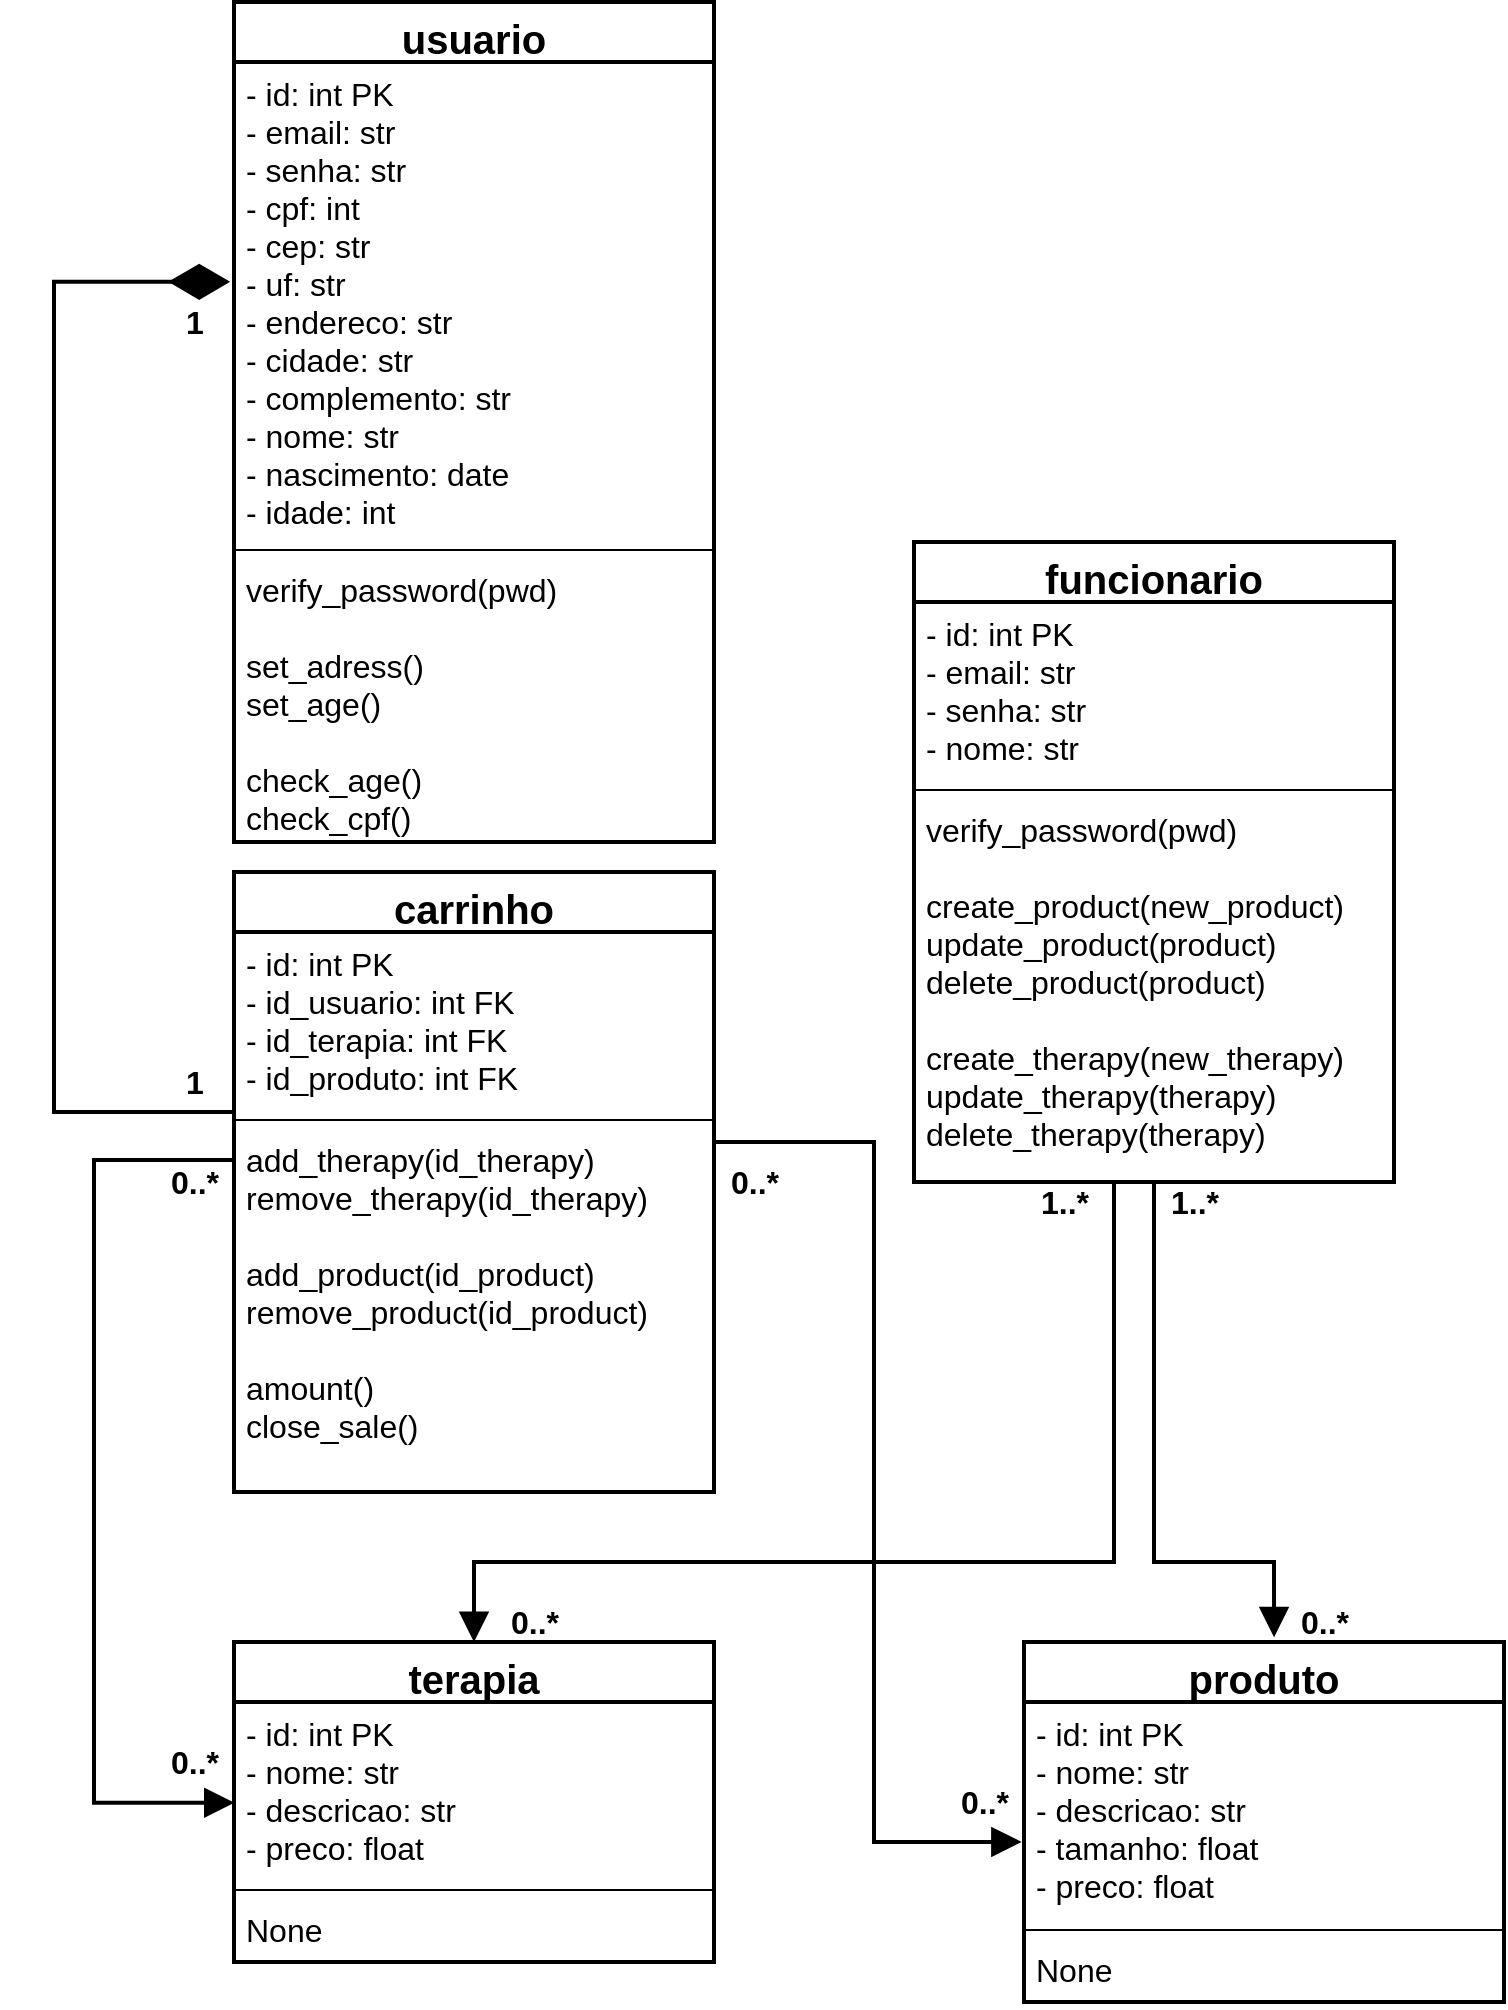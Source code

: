 <mxfile version="14.6.13" type="device" pages="3"><diagram id="fntY5NJteIdh2mDkMQc7" name="UML"><mxGraphModel dx="2712" dy="855" grid="1" gridSize="10" guides="1" tooltips="1" connect="1" arrows="1" fold="1" page="1" pageScale="1" pageWidth="850" pageHeight="1100" math="0" shadow="0"><root><mxCell id="0"/><mxCell id="1" parent="0"/><mxCell id="HS4yT8Spio_Xcdn0OzpL-2" value="usuario" style="swimlane;fontStyle=1;align=center;verticalAlign=top;childLayout=stackLayout;horizontal=1;startSize=30;horizontalStack=0;resizeParent=1;resizeParentMax=0;resizeLast=0;collapsible=1;marginBottom=0;strokeWidth=2;fontSize=20;" parent="1" vertex="1"><mxGeometry x="70" y="20" width="240" height="420" as="geometry"/></mxCell><mxCell id="HS4yT8Spio_Xcdn0OzpL-3" value="- id: int PK&#10;- email: str&#10;- senha: str&#10;- cpf: int&#10;- cep: str&#10;- uf: str&#10;- endereco: str&#10;- cidade: str&#10;- complemento: str&#10;- nome: str&#10;- nascimento: date&#10;- idade: int" style="text;strokeColor=none;fillColor=none;align=left;verticalAlign=top;spacingLeft=4;spacingRight=4;overflow=hidden;rotatable=0;points=[[0,0.5],[1,0.5]];portConstraint=eastwest;fontSize=16;" parent="HS4yT8Spio_Xcdn0OzpL-2" vertex="1"><mxGeometry y="30" width="240" height="240" as="geometry"/></mxCell><mxCell id="HS4yT8Spio_Xcdn0OzpL-4" value="" style="line;strokeWidth=1;fillColor=none;align=left;verticalAlign=middle;spacingTop=-1;spacingLeft=3;spacingRight=3;rotatable=0;labelPosition=right;points=[];portConstraint=eastwest;" parent="HS4yT8Spio_Xcdn0OzpL-2" vertex="1"><mxGeometry y="270" width="240" height="8" as="geometry"/></mxCell><mxCell id="HS4yT8Spio_Xcdn0OzpL-5" value="verify_password(pwd)&#10;&#10;set_adress()&#10;set_age()&#10;&#10;check_age()&#10;check_cpf()" style="text;strokeColor=none;fillColor=none;align=left;verticalAlign=top;spacingLeft=4;spacingRight=4;overflow=hidden;rotatable=0;points=[[0,0.5],[1,0.5]];portConstraint=eastwest;fontSize=16;" parent="HS4yT8Spio_Xcdn0OzpL-2" vertex="1"><mxGeometry y="278" width="240" height="142" as="geometry"/></mxCell><mxCell id="_fVfH-ekBTrfcn4htMMa-14" style="edgeStyle=orthogonalEdgeStyle;rounded=0;orthogonalLoop=1;jettySize=auto;html=1;endArrow=block;endFill=1;endSize=10;strokeWidth=2;fontSize=16;entryX=0.521;entryY=-0.013;entryDx=0;entryDy=0;entryPerimeter=0;" parent="1" source="HS4yT8Spio_Xcdn0OzpL-6" target="HS4yT8Spio_Xcdn0OzpL-10" edge="1"><mxGeometry relative="1" as="geometry"><mxPoint x="570" y="810" as="targetPoint"/><Array as="points"><mxPoint x="530" y="800"/><mxPoint x="590" y="800"/></Array></mxGeometry></mxCell><mxCell id="_fVfH-ekBTrfcn4htMMa-17" style="edgeStyle=orthogonalEdgeStyle;rounded=0;orthogonalLoop=1;jettySize=auto;html=1;entryX=0.5;entryY=0;entryDx=0;entryDy=0;endArrow=block;endFill=1;endSize=10;strokeWidth=2;fontSize=16;" parent="1" source="HS4yT8Spio_Xcdn0OzpL-6" target="HS4yT8Spio_Xcdn0OzpL-14" edge="1"><mxGeometry relative="1" as="geometry"><Array as="points"><mxPoint x="510" y="800"/><mxPoint x="190" y="800"/></Array></mxGeometry></mxCell><mxCell id="HS4yT8Spio_Xcdn0OzpL-6" value="funcionario" style="swimlane;fontStyle=1;align=center;verticalAlign=top;childLayout=stackLayout;horizontal=1;startSize=30;horizontalStack=0;resizeParent=1;resizeParentMax=0;resizeLast=0;collapsible=1;marginBottom=0;strokeWidth=2;fontSize=20;" parent="1" vertex="1"><mxGeometry x="410" y="290" width="240" height="320" as="geometry"><mxRectangle x="410" y="290" width="140" height="30" as="alternateBounds"/></mxGeometry></mxCell><mxCell id="HS4yT8Spio_Xcdn0OzpL-7" value="- id: int PK&#10;- email: str&#10;- senha: str&#10;- nome: str" style="text;strokeColor=none;fillColor=none;align=left;verticalAlign=top;spacingLeft=4;spacingRight=4;overflow=hidden;rotatable=0;points=[[0,0.5],[1,0.5]];portConstraint=eastwest;fontSize=16;" parent="HS4yT8Spio_Xcdn0OzpL-6" vertex="1"><mxGeometry y="30" width="240" height="90" as="geometry"/></mxCell><mxCell id="HS4yT8Spio_Xcdn0OzpL-8" value="" style="line;strokeWidth=1;fillColor=none;align=left;verticalAlign=middle;spacingTop=-1;spacingLeft=3;spacingRight=3;rotatable=0;labelPosition=right;points=[];portConstraint=eastwest;" parent="HS4yT8Spio_Xcdn0OzpL-6" vertex="1"><mxGeometry y="120" width="240" height="8" as="geometry"/></mxCell><mxCell id="HS4yT8Spio_Xcdn0OzpL-9" value="verify_password(pwd)&#10;&#10;create_product(new_product)&#10;update_product(product)&#10;delete_product(product)&#10;&#10;create_therapy(new_therapy)&#10;update_therapy(therapy)&#10;delete_therapy(therapy)&#10;&#10;" style="text;strokeColor=none;fillColor=none;align=left;verticalAlign=top;spacingLeft=4;spacingRight=4;overflow=hidden;rotatable=0;points=[[0,0.5],[1,0.5]];portConstraint=eastwest;fontSize=16;" parent="HS4yT8Spio_Xcdn0OzpL-6" vertex="1"><mxGeometry y="128" width="240" height="192" as="geometry"/></mxCell><mxCell id="HS4yT8Spio_Xcdn0OzpL-10" value="produto" style="swimlane;fontStyle=1;align=center;verticalAlign=top;childLayout=stackLayout;horizontal=1;startSize=30;horizontalStack=0;resizeParent=1;resizeParentMax=0;resizeLast=0;collapsible=1;marginBottom=0;strokeWidth=2;fontSize=20;" parent="1" vertex="1"><mxGeometry x="465" y="840" width="240" height="180" as="geometry"/></mxCell><mxCell id="HS4yT8Spio_Xcdn0OzpL-11" value="- id: int PK&#10;- nome: str&#10;- descricao: str&#10;- tamanho: float&#10;- preco: float" style="text;strokeColor=none;fillColor=none;align=left;verticalAlign=top;spacingLeft=4;spacingRight=4;overflow=hidden;rotatable=0;points=[[0,0.5],[1,0.5]];portConstraint=eastwest;fontSize=16;" parent="HS4yT8Spio_Xcdn0OzpL-10" vertex="1"><mxGeometry y="30" width="240" height="110" as="geometry"/></mxCell><mxCell id="HS4yT8Spio_Xcdn0OzpL-12" value="" style="line;strokeWidth=1;fillColor=none;align=left;verticalAlign=middle;spacingTop=-1;spacingLeft=3;spacingRight=3;rotatable=0;labelPosition=right;points=[];portConstraint=eastwest;" parent="HS4yT8Spio_Xcdn0OzpL-10" vertex="1"><mxGeometry y="140" width="240" height="8" as="geometry"/></mxCell><mxCell id="HS4yT8Spio_Xcdn0OzpL-13" value="None" style="text;strokeColor=none;fillColor=none;align=left;verticalAlign=top;spacingLeft=4;spacingRight=4;overflow=hidden;rotatable=0;points=[[0,0.5],[1,0.5]];portConstraint=eastwest;fontSize=16;" parent="HS4yT8Spio_Xcdn0OzpL-10" vertex="1"><mxGeometry y="148" width="240" height="32" as="geometry"/></mxCell><mxCell id="HS4yT8Spio_Xcdn0OzpL-14" value="terapia" style="swimlane;fontStyle=1;align=center;verticalAlign=top;childLayout=stackLayout;horizontal=1;startSize=30;horizontalStack=0;resizeParent=1;resizeParentMax=0;resizeLast=0;collapsible=1;marginBottom=0;strokeWidth=2;fontSize=20;" parent="1" vertex="1"><mxGeometry x="70" y="840" width="240" height="160" as="geometry"/></mxCell><mxCell id="HS4yT8Spio_Xcdn0OzpL-15" value="- id: int PK&#10;- nome: str&#10;- descricao: str&#10;- preco: float&#10;" style="text;strokeColor=none;fillColor=none;align=left;verticalAlign=top;spacingLeft=4;spacingRight=4;overflow=hidden;rotatable=0;points=[[0,0.5],[1,0.5]];portConstraint=eastwest;fontSize=16;" parent="HS4yT8Spio_Xcdn0OzpL-14" vertex="1"><mxGeometry y="30" width="240" height="90" as="geometry"/></mxCell><mxCell id="HS4yT8Spio_Xcdn0OzpL-16" value="" style="line;strokeWidth=1;fillColor=none;align=left;verticalAlign=middle;spacingTop=-1;spacingLeft=3;spacingRight=3;rotatable=0;labelPosition=right;points=[];portConstraint=eastwest;" parent="HS4yT8Spio_Xcdn0OzpL-14" vertex="1"><mxGeometry y="120" width="240" height="8" as="geometry"/></mxCell><mxCell id="HS4yT8Spio_Xcdn0OzpL-17" value="None" style="text;strokeColor=none;fillColor=none;align=left;verticalAlign=top;spacingLeft=4;spacingRight=4;overflow=hidden;rotatable=0;points=[[0,0.5],[1,0.5]];portConstraint=eastwest;fontSize=16;" parent="HS4yT8Spio_Xcdn0OzpL-14" vertex="1"><mxGeometry y="128" width="240" height="32" as="geometry"/></mxCell><mxCell id="HS4yT8Spio_Xcdn0OzpL-18" value="carrinho" style="swimlane;fontStyle=1;align=center;verticalAlign=top;childLayout=stackLayout;horizontal=1;startSize=30;horizontalStack=0;resizeParent=1;resizeParentMax=0;resizeLast=0;collapsible=1;marginBottom=0;strokeWidth=2;fontSize=20;" parent="1" vertex="1"><mxGeometry x="70" y="455" width="240" height="310" as="geometry"/></mxCell><mxCell id="HS4yT8Spio_Xcdn0OzpL-19" value="- id: int PK&#10;- id_usuario: int FK&#10;- id_terapia: int FK&#10;- id_produto: int FK" style="text;strokeColor=none;fillColor=none;align=left;verticalAlign=top;spacingLeft=4;spacingRight=4;overflow=hidden;rotatable=0;points=[[0,0.5],[1,0.5]];portConstraint=eastwest;fontSize=16;" parent="HS4yT8Spio_Xcdn0OzpL-18" vertex="1"><mxGeometry y="30" width="240" height="90" as="geometry"/></mxCell><mxCell id="HS4yT8Spio_Xcdn0OzpL-20" value="" style="line;strokeWidth=1;fillColor=none;align=left;verticalAlign=middle;spacingTop=-1;spacingLeft=3;spacingRight=3;rotatable=0;labelPosition=right;points=[];portConstraint=eastwest;" parent="HS4yT8Spio_Xcdn0OzpL-18" vertex="1"><mxGeometry y="120" width="240" height="8" as="geometry"/></mxCell><mxCell id="HS4yT8Spio_Xcdn0OzpL-21" value="add_therapy(id_therapy)&#10;remove_therapy(id_therapy)&#10;&#10;add_product(id_product)&#10;remove_product(id_product)&#10;&#10;amount()&#10;close_sale()" style="text;strokeColor=none;fillColor=none;align=left;verticalAlign=top;spacingLeft=4;spacingRight=4;overflow=hidden;rotatable=0;points=[[0,0.5],[1,0.5]];portConstraint=eastwest;fontSize=16;" parent="HS4yT8Spio_Xcdn0OzpL-18" vertex="1"><mxGeometry y="128" width="240" height="182" as="geometry"/></mxCell><mxCell id="_fVfH-ekBTrfcn4htMMa-2" style="edgeStyle=orthogonalEdgeStyle;rounded=0;orthogonalLoop=1;jettySize=auto;html=1;strokeWidth=2;endSize=25;endArrow=diamondThin;endFill=1;entryX=-0.008;entryY=0.458;entryDx=0;entryDy=0;entryPerimeter=0;" parent="1" source="HS4yT8Spio_Xcdn0OzpL-19" target="HS4yT8Spio_Xcdn0OzpL-3" edge="1"><mxGeometry relative="1" as="geometry"><Array as="points"><mxPoint x="-20" y="575"/><mxPoint x="-20" y="160"/></Array><mxPoint x="50" y="267" as="targetPoint"/></mxGeometry></mxCell><mxCell id="_fVfH-ekBTrfcn4htMMa-3" style="edgeStyle=orthogonalEdgeStyle;rounded=0;orthogonalLoop=1;jettySize=auto;html=1;strokeWidth=2;endSize=10;exitX=0;exitY=0.627;exitDx=0;exitDy=0;exitPerimeter=0;entryX=0.001;entryY=0.56;entryDx=0;entryDy=0;entryPerimeter=0;endArrow=block;endFill=1;" parent="1" source="HS4yT8Spio_Xcdn0OzpL-19" target="HS4yT8Spio_Xcdn0OzpL-15" edge="1"><mxGeometry relative="1" as="geometry"><mxPoint x="30" y="850" as="targetPoint"/><Array as="points"><mxPoint y="599"/><mxPoint y="920"/></Array></mxGeometry></mxCell><mxCell id="_fVfH-ekBTrfcn4htMMa-4" style="edgeStyle=orthogonalEdgeStyle;rounded=0;orthogonalLoop=1;jettySize=auto;html=1;strokeWidth=2;endSize=10;exitX=1;exitY=0.5;exitDx=0;exitDy=0;endArrow=block;endFill=1;entryX=-0.005;entryY=0.636;entryDx=0;entryDy=0;entryPerimeter=0;" parent="1" source="HS4yT8Spio_Xcdn0OzpL-19" target="HS4yT8Spio_Xcdn0OzpL-11" edge="1"><mxGeometry relative="1" as="geometry"><mxPoint x="450" y="950" as="targetPoint"/><Array as="points"><mxPoint x="310" y="590"/><mxPoint x="390" y="590"/><mxPoint x="390" y="940"/></Array></mxGeometry></mxCell><mxCell id="_fVfH-ekBTrfcn4htMMa-5" value="1" style="text;html=1;align=center;verticalAlign=middle;resizable=0;points=[];autosize=1;fontStyle=1;fontSize=16;" parent="1" vertex="1"><mxGeometry x="40" y="170" width="20" height="20" as="geometry"/></mxCell><mxCell id="_fVfH-ekBTrfcn4htMMa-8" value="1" style="text;html=1;align=center;verticalAlign=middle;resizable=0;points=[];autosize=1;fontStyle=1;fontSize=16;" parent="1" vertex="1"><mxGeometry x="40" y="550" width="20" height="20" as="geometry"/></mxCell><mxCell id="_fVfH-ekBTrfcn4htMMa-10" value="0..*" style="text;html=1;align=center;verticalAlign=middle;resizable=0;points=[];autosize=1;fontStyle=1;fontSize=16;" parent="1" vertex="1"><mxGeometry x="30" y="890" width="40" height="20" as="geometry"/></mxCell><mxCell id="_fVfH-ekBTrfcn4htMMa-11" value="0..*" style="text;html=1;align=center;verticalAlign=middle;resizable=0;points=[];autosize=1;fontStyle=1;fontSize=16;" parent="1" vertex="1"><mxGeometry x="30" y="600" width="40" height="20" as="geometry"/></mxCell><mxCell id="_fVfH-ekBTrfcn4htMMa-12" value="0..*" style="text;html=1;align=center;verticalAlign=middle;resizable=0;points=[];autosize=1;fontStyle=1;fontSize=16;" parent="1" vertex="1"><mxGeometry x="310" y="600" width="40" height="20" as="geometry"/></mxCell><mxCell id="_fVfH-ekBTrfcn4htMMa-13" value="0..*" style="text;html=1;align=center;verticalAlign=middle;resizable=0;points=[];autosize=1;fontStyle=1;fontSize=16;" parent="1" vertex="1"><mxGeometry x="425" y="910" width="40" height="20" as="geometry"/></mxCell><mxCell id="_fVfH-ekBTrfcn4htMMa-15" value="0..*" style="text;html=1;align=center;verticalAlign=middle;resizable=0;points=[];autosize=1;fontStyle=1;fontSize=16;" parent="1" vertex="1"><mxGeometry x="595" y="820" width="40" height="20" as="geometry"/></mxCell><mxCell id="_fVfH-ekBTrfcn4htMMa-16" value="1..*" style="text;html=1;align=center;verticalAlign=middle;resizable=0;points=[];autosize=1;fontStyle=1;fontSize=16;" parent="1" vertex="1"><mxGeometry x="530" y="610" width="40" height="20" as="geometry"/></mxCell><mxCell id="_fVfH-ekBTrfcn4htMMa-19" value="0..*" style="text;html=1;align=center;verticalAlign=middle;resizable=0;points=[];autosize=1;fontStyle=1;fontSize=16;" parent="1" vertex="1"><mxGeometry x="200" y="820" width="40" height="20" as="geometry"/></mxCell><mxCell id="_fVfH-ekBTrfcn4htMMa-20" value="1..*" style="text;html=1;align=center;verticalAlign=middle;resizable=0;points=[];autosize=1;fontStyle=1;fontSize=16;" parent="1" vertex="1"><mxGeometry x="465" y="610" width="40" height="20" as="geometry"/></mxCell></root></mxGraphModel></diagram><diagram id="WZ64561F8C4ShOgw0wTv" name="Diagrama_Colaboracao"><mxGraphModel dx="2191" dy="1006" grid="1" gridSize="10" guides="1" tooltips="1" connect="1" arrows="1" fold="1" page="1" pageScale="1" pageWidth="850" pageHeight="1100" math="0" shadow="0"><root><mxCell id="XO6__p8ea_KrwUQoB0js-0"/><mxCell id="XO6__p8ea_KrwUQoB0js-1" parent="XO6__p8ea_KrwUQoB0js-0"/><mxCell id="d0MSWq1dBSmj16Bndwqk-0" value="Usuário" style="shape=umlActor;verticalLabelPosition=bottom;verticalAlign=top;html=1;outlineConnect=0;fontStyle=1;fontSize=14;strokeWidth=2;" vertex="1" parent="XO6__p8ea_KrwUQoB0js-1"><mxGeometry x="130" y="40" width="60" height="120" as="geometry"/></mxCell><mxCell id="d0MSWq1dBSmj16Bndwqk-1" value="" style="endArrow=none;dashed=1;html=1;fontSize=14;strokeWidth=2;" edge="1" parent="XO6__p8ea_KrwUQoB0js-1"><mxGeometry width="50" height="50" relative="1" as="geometry"><mxPoint x="160" y="1020" as="sourcePoint"/><mxPoint x="160" y="180" as="targetPoint"/></mxGeometry></mxCell><mxCell id="d0MSWq1dBSmj16Bndwqk-2" value="" style="rounded=0;whiteSpace=wrap;html=1;strokeWidth=2;fontSize=14;direction=south;fillOpacity=0;" vertex="1" parent="XO6__p8ea_KrwUQoB0js-1"><mxGeometry x="300" y="220" width="40" height="110" as="geometry"/></mxCell><mxCell id="d0MSWq1dBSmj16Bndwqk-3" value="" style="endArrow=block;html=1;strokeWidth=2;fontSize=14;endFill=1;endSize=15;" edge="1" parent="XO6__p8ea_KrwUQoB0js-1"><mxGeometry width="50" height="50" relative="1" as="geometry"><mxPoint x="160" y="220" as="sourcePoint"/><mxPoint x="310" y="220" as="targetPoint"/></mxGeometry></mxCell><mxCell id="d0MSWq1dBSmj16Bndwqk-4" value="Tela de login&lt;br&gt;{HTML}" style="rounded=0;whiteSpace=wrap;html=1;strokeWidth=2;fontSize=14;fontStyle=1" vertex="1" parent="XO6__p8ea_KrwUQoB0js-1"><mxGeometry x="250" y="50" width="140" height="80" as="geometry"/></mxCell><mxCell id="d0MSWq1dBSmj16Bndwqk-5" value="" style="endArrow=none;dashed=1;html=1;fontSize=14;strokeWidth=2;" edge="1" parent="XO6__p8ea_KrwUQoB0js-1"><mxGeometry width="50" height="50" relative="1" as="geometry"><mxPoint x="320" y="1030" as="sourcePoint"/><mxPoint x="319.5" y="130" as="targetPoint"/></mxGeometry></mxCell><mxCell id="d0MSWq1dBSmj16Bndwqk-6" value="login e senha" style="text;html=1;align=center;verticalAlign=middle;resizable=0;points=[];autosize=1;fontSize=14;fontStyle=1" vertex="1" parent="XO6__p8ea_KrwUQoB0js-1"><mxGeometry x="180" y="200" width="100" height="20" as="geometry"/></mxCell><mxCell id="d0MSWq1dBSmj16Bndwqk-7" value="" style="endArrow=block;html=1;strokeWidth=2;fontSize=14;endFill=1;endSize=15;" edge="1" parent="XO6__p8ea_KrwUQoB0js-1"><mxGeometry width="50" height="50" relative="1" as="geometry"><mxPoint x="160" y="380" as="sourcePoint"/><mxPoint x="320" y="380" as="targetPoint"/></mxGeometry></mxCell><mxCell id="d0MSWq1dBSmj16Bndwqk-8" value="login request" style="text;html=1;align=center;verticalAlign=middle;resizable=0;points=[];autosize=1;fontSize=14;fontStyle=1" vertex="1" parent="XO6__p8ea_KrwUQoB0js-1"><mxGeometry x="190" y="360" width="100" height="20" as="geometry"/></mxCell><mxCell id="d0MSWq1dBSmj16Bndwqk-9" value="" style="rounded=0;whiteSpace=wrap;html=1;strokeWidth=2;fontSize=14;direction=south;fillOpacity=0;" vertex="1" parent="XO6__p8ea_KrwUQoB0js-1"><mxGeometry x="300" y="380" width="40" height="570" as="geometry"/></mxCell><mxCell id="d0MSWq1dBSmj16Bndwqk-10" value="" style="endArrow=block;html=1;strokeWidth=2;fontSize=14;endFill=1;endSize=15;" edge="1" parent="XO6__p8ea_KrwUQoB0js-1"><mxGeometry width="50" height="50" relative="1" as="geometry"><mxPoint x="340" y="400" as="sourcePoint"/><mxPoint x="580" y="400" as="targetPoint"/></mxGeometry></mxCell><mxCell id="d0MSWq1dBSmj16Bndwqk-11" value="login(login, senha)" style="text;html=1;align=center;verticalAlign=middle;resizable=0;points=[];autosize=1;fontSize=14;fontStyle=1" vertex="1" parent="XO6__p8ea_KrwUQoB0js-1"><mxGeometry x="380" y="380" width="140" height="20" as="geometry"/></mxCell><mxCell id="d0MSWq1dBSmj16Bndwqk-12" value=":ServicoWeb" style="rounded=0;whiteSpace=wrap;html=1;strokeWidth=2;fontSize=14;fontStyle=1" vertex="1" parent="XO6__p8ea_KrwUQoB0js-1"><mxGeometry x="510" y="50" width="140" height="80" as="geometry"/></mxCell><mxCell id="d0MSWq1dBSmj16Bndwqk-13" value="" style="endArrow=none;dashed=1;html=1;fontSize=14;strokeWidth=2;" edge="1" parent="XO6__p8ea_KrwUQoB0js-1"><mxGeometry width="50" height="50" relative="1" as="geometry"><mxPoint x="580" y="1030" as="sourcePoint"/><mxPoint x="579.5" y="130" as="targetPoint"/></mxGeometry></mxCell><mxCell id="d0MSWq1dBSmj16Bndwqk-14" value="" style="rounded=0;whiteSpace=wrap;html=1;strokeWidth=2;fontSize=14;direction=south;fillOpacity=0;" vertex="1" parent="XO6__p8ea_KrwUQoB0js-1"><mxGeometry x="560" y="400" width="40" height="550" as="geometry"/></mxCell><mxCell id="d0MSWq1dBSmj16Bndwqk-15" value=":Usuario" style="rounded=0;whiteSpace=wrap;html=1;strokeWidth=2;fontSize=14;fontStyle=1" vertex="1" parent="XO6__p8ea_KrwUQoB0js-1"><mxGeometry x="901" y="50" width="140" height="80" as="geometry"/></mxCell><mxCell id="d0MSWq1dBSmj16Bndwqk-16" value="" style="endArrow=none;dashed=1;html=1;fontSize=14;strokeWidth=2;" edge="1" parent="XO6__p8ea_KrwUQoB0js-1"><mxGeometry width="50" height="50" relative="1" as="geometry"><mxPoint x="971" y="730" as="sourcePoint"/><mxPoint x="970.5" y="130" as="targetPoint"/></mxGeometry></mxCell><mxCell id="d0MSWq1dBSmj16Bndwqk-17" value="" style="endArrow=block;html=1;strokeWidth=2;fontSize=14;endFill=1;endSize=15;" edge="1" parent="XO6__p8ea_KrwUQoB0js-1"><mxGeometry width="50" height="50" relative="1" as="geometry"><mxPoint x="600" y="420" as="sourcePoint"/><mxPoint x="970" y="420" as="targetPoint"/></mxGeometry></mxCell><mxCell id="d0MSWq1dBSmj16Bndwqk-18" value="check_login = consultaUsuario(login, senha)" style="text;html=1;align=center;verticalAlign=middle;resizable=0;points=[];autosize=1;fontSize=14;fontStyle=1" vertex="1" parent="XO6__p8ea_KrwUQoB0js-1"><mxGeometry x="620" y="400" width="310" height="20" as="geometry"/></mxCell><mxCell id="d0MSWq1dBSmj16Bndwqk-19" value="" style="endArrow=none;dashed=1;html=1;strokeWidth=2;fontSize=14;endFill=0;startArrow=open;startFill=0;startSize=29;exitX=0.092;exitY=-0.087;exitDx=0;exitDy=0;exitPerimeter=0;" edge="1" parent="XO6__p8ea_KrwUQoB0js-1" source="d0MSWq1dBSmj16Bndwqk-14"><mxGeometry width="50" height="50" relative="1" as="geometry"><mxPoint x="610" y="450" as="sourcePoint"/><mxPoint x="970" y="450" as="targetPoint"/></mxGeometry></mxCell><mxCell id="d0MSWq1dBSmj16Bndwqk-20" value="True" style="text;html=1;align=center;verticalAlign=middle;resizable=0;points=[];autosize=1;fontSize=14;fontStyle=1" vertex="1" parent="XO6__p8ea_KrwUQoB0js-1"><mxGeometry x="740" y="430" width="50" height="20" as="geometry"/></mxCell><mxCell id="d0MSWq1dBSmj16Bndwqk-21" value="" style="rounded=0;whiteSpace=wrap;html=1;strokeWidth=2;fontSize=14;direction=south;fillOpacity=0;" vertex="1" parent="XO6__p8ea_KrwUQoB0js-1"><mxGeometry x="620" y="490" width="320" height="440" as="geometry"/></mxCell><mxCell id="d0MSWq1dBSmj16Bndwqk-22" value="check_login = True" style="rounded=0;whiteSpace=wrap;html=1;strokeWidth=1;fontSize=14;fontStyle=1" vertex="1" parent="XO6__p8ea_KrwUQoB0js-1"><mxGeometry x="620" y="490" width="130" height="30" as="geometry"/></mxCell><mxCell id="d0MSWq1dBSmj16Bndwqk-23" value="" style="endArrow=block;html=1;strokeWidth=2;fontSize=14;endFill=1;endSize=15;" edge="1" parent="XO6__p8ea_KrwUQoB0js-1"><mxGeometry width="50" height="50" relative="1" as="geometry"><mxPoint x="600" y="560" as="sourcePoint"/><mxPoint x="1060" y="560" as="targetPoint"/></mxGeometry></mxCell><mxCell id="d0MSWq1dBSmj16Bndwqk-24" value="&amp;lt;&amp;lt;create&amp;gt;&amp;gt;" style="text;html=1;align=center;verticalAlign=middle;resizable=0;points=[];autosize=1;fontSize=14;fontStyle=1" vertex="1" parent="XO6__p8ea_KrwUQoB0js-1"><mxGeometry x="735" y="540" width="90" height="20" as="geometry"/></mxCell><mxCell id="d0MSWq1dBSmj16Bndwqk-25" value="criar_tela()" style="text;html=1;align=center;verticalAlign=middle;resizable=0;points=[];autosize=1;fontSize=14;fontStyle=1" vertex="1" parent="XO6__p8ea_KrwUQoB0js-1"><mxGeometry x="740" y="560" width="90" height="20" as="geometry"/></mxCell><mxCell id="d0MSWq1dBSmj16Bndwqk-26" value=":TelaPrincipal" style="rounded=0;whiteSpace=wrap;html=1;strokeWidth=2;fontSize=14;fontStyle=1" vertex="1" parent="XO6__p8ea_KrwUQoB0js-1"><mxGeometry x="1060" y="520" width="140" height="80" as="geometry"/></mxCell><mxCell id="d0MSWq1dBSmj16Bndwqk-27" value="" style="endArrow=none;dashed=1;html=1;fontSize=14;strokeWidth=2;" edge="1" parent="XO6__p8ea_KrwUQoB0js-1"><mxGeometry width="50" height="50" relative="1" as="geometry"><mxPoint x="1129" y="730" as="sourcePoint"/><mxPoint x="1129.41" y="600" as="targetPoint"/></mxGeometry></mxCell><mxCell id="d0MSWq1dBSmj16Bndwqk-28" value="" style="endArrow=block;html=1;strokeWidth=2;fontSize=14;endFill=1;endSize=15;" edge="1" parent="XO6__p8ea_KrwUQoB0js-1"><mxGeometry width="50" height="50" relative="1" as="geometry"><mxPoint x="600" y="630" as="sourcePoint"/><mxPoint x="1130" y="630" as="targetPoint"/></mxGeometry></mxCell><mxCell id="d0MSWq1dBSmj16Bndwqk-29" value="mostrar_tela()" style="text;html=1;align=center;verticalAlign=middle;resizable=0;points=[];autosize=1;fontSize=14;fontStyle=1" vertex="1" parent="XO6__p8ea_KrwUQoB0js-1"><mxGeometry x="735" y="610" width="110" height="20" as="geometry"/></mxCell><mxCell id="d0MSWq1dBSmj16Bndwqk-30" value="rendering HTML" style="text;html=1;align=center;verticalAlign=middle;resizable=0;points=[];autosize=1;fontSize=14;fontStyle=1" vertex="1" parent="XO6__p8ea_KrwUQoB0js-1"><mxGeometry x="730" y="660" width="120" height="20" as="geometry"/></mxCell><mxCell id="d0MSWq1dBSmj16Bndwqk-31" value="" style="endArrow=none;dashed=1;html=1;strokeWidth=2;fontSize=14;endFill=0;startArrow=open;startFill=0;startSize=29;exitX=0.119;exitY=-0.005;exitDx=0;exitDy=0;exitPerimeter=0;" edge="1" parent="XO6__p8ea_KrwUQoB0js-1"><mxGeometry width="50" height="50" relative="1" as="geometry"><mxPoint x="600.0" y="681.17" as="sourcePoint"/><mxPoint x="1130" y="680" as="targetPoint"/></mxGeometry></mxCell><mxCell id="d0MSWq1dBSmj16Bndwqk-32" value="" style="endArrow=none;html=1;strokeWidth=2;fontSize=14;entryX=0.54;entryY=-0.003;entryDx=0;entryDy=0;entryPerimeter=0;exitX=0.538;exitY=1;exitDx=0;exitDy=0;exitPerimeter=0;" edge="1" parent="XO6__p8ea_KrwUQoB0js-1" source="d0MSWq1dBSmj16Bndwqk-21" target="d0MSWq1dBSmj16Bndwqk-21"><mxGeometry width="50" height="50" relative="1" as="geometry"><mxPoint x="600" y="900" as="sourcePoint"/><mxPoint x="650" y="840" as="targetPoint"/></mxGeometry></mxCell><mxCell id="d0MSWq1dBSmj16Bndwqk-33" value="check_login = False" style="text;html=1;align=center;verticalAlign=middle;resizable=0;points=[];autosize=1;fontSize=14;fontStyle=1" vertex="1" parent="XO6__p8ea_KrwUQoB0js-1"><mxGeometry x="700" y="730" width="150" height="20" as="geometry"/></mxCell><mxCell id="d0MSWq1dBSmj16Bndwqk-34" value="" style="endArrow=block;html=1;strokeWidth=2;fontSize=14;endFill=1;endSize=15;entryX=0;entryY=0.5;entryDx=0;entryDy=0;" edge="1" parent="XO6__p8ea_KrwUQoB0js-1" target="d0MSWq1dBSmj16Bndwqk-37"><mxGeometry width="50" height="50" relative="1" as="geometry"><mxPoint x="600" y="780" as="sourcePoint"/><mxPoint x="1060.0" y="780" as="targetPoint"/></mxGeometry></mxCell><mxCell id="d0MSWq1dBSmj16Bndwqk-35" value="&amp;lt;&amp;lt;create&amp;gt;&amp;gt;" style="text;html=1;align=center;verticalAlign=middle;resizable=0;points=[];autosize=1;fontSize=14;fontStyle=1" vertex="1" parent="XO6__p8ea_KrwUQoB0js-1"><mxGeometry x="845" y="760" width="90" height="20" as="geometry"/></mxCell><mxCell id="d0MSWq1dBSmj16Bndwqk-36" value="criar_tela()" style="text;html=1;align=center;verticalAlign=middle;resizable=0;points=[];autosize=1;fontSize=14;fontStyle=1" vertex="1" parent="XO6__p8ea_KrwUQoB0js-1"><mxGeometry x="850" y="780" width="90" height="20" as="geometry"/></mxCell><mxCell id="d0MSWq1dBSmj16Bndwqk-37" value=":MensagemErro" style="rounded=0;whiteSpace=wrap;html=1;strokeWidth=2;fontSize=14;fontStyle=1" vertex="1" parent="XO6__p8ea_KrwUQoB0js-1"><mxGeometry x="1290" y="740" width="140" height="80" as="geometry"/></mxCell><mxCell id="d0MSWq1dBSmj16Bndwqk-38" value="" style="endArrow=block;html=1;strokeWidth=2;fontSize=14;endFill=1;endSize=15;" edge="1" parent="XO6__p8ea_KrwUQoB0js-1"><mxGeometry width="50" height="50" relative="1" as="geometry"><mxPoint x="600" y="850" as="sourcePoint"/><mxPoint x="1360" y="850" as="targetPoint"/></mxGeometry></mxCell><mxCell id="d0MSWq1dBSmj16Bndwqk-39" value="mostrar_tela('Usuário ou senha incorretos')" style="text;html=1;align=center;verticalAlign=middle;resizable=0;points=[];autosize=1;fontSize=14;fontStyle=1" vertex="1" parent="XO6__p8ea_KrwUQoB0js-1"><mxGeometry x="760" y="830" width="310" height="20" as="geometry"/></mxCell><mxCell id="d0MSWq1dBSmj16Bndwqk-40" value="rendering HTML" style="text;html=1;align=center;verticalAlign=middle;resizable=0;points=[];autosize=1;fontSize=14;fontStyle=1" vertex="1" parent="XO6__p8ea_KrwUQoB0js-1"><mxGeometry x="820" y="880" width="120" height="20" as="geometry"/></mxCell><mxCell id="d0MSWq1dBSmj16Bndwqk-41" value="" style="endArrow=none;dashed=1;html=1;strokeWidth=2;fontSize=14;endFill=0;startArrow=open;startFill=0;startSize=29;exitX=0.119;exitY=-0.005;exitDx=0;exitDy=0;exitPerimeter=0;" edge="1" parent="XO6__p8ea_KrwUQoB0js-1"><mxGeometry width="50" height="50" relative="1" as="geometry"><mxPoint x="600" y="901.17" as="sourcePoint"/><mxPoint x="1360" y="900" as="targetPoint"/></mxGeometry></mxCell><mxCell id="d0MSWq1dBSmj16Bndwqk-42" value="" style="endArrow=none;dashed=1;html=1;fontSize=14;strokeWidth=2;" edge="1" parent="XO6__p8ea_KrwUQoB0js-1"><mxGeometry width="50" height="50" relative="1" as="geometry"><mxPoint x="1359.41" y="950" as="sourcePoint"/><mxPoint x="1359.82" y="820" as="targetPoint"/></mxGeometry></mxCell><mxCell id="d0MSWq1dBSmj16Bndwqk-43" value="rendering HTML" style="text;html=1;align=center;verticalAlign=middle;resizable=0;points=[];autosize=1;fontSize=14;fontStyle=1" vertex="1" parent="XO6__p8ea_KrwUQoB0js-1"><mxGeometry x="390" y="790" width="120" height="20" as="geometry"/></mxCell><mxCell id="d0MSWq1dBSmj16Bndwqk-44" value="" style="endArrow=none;dashed=1;html=1;strokeWidth=2;fontSize=14;endFill=0;startArrow=open;startFill=0;startSize=29;exitX=0.119;exitY=-0.005;exitDx=0;exitDy=0;exitPerimeter=0;" edge="1" parent="XO6__p8ea_KrwUQoB0js-1"><mxGeometry width="50" height="50" relative="1" as="geometry"><mxPoint x="340" y="811.17" as="sourcePoint"/><mxPoint x="560" y="810" as="targetPoint"/></mxGeometry></mxCell><mxCell id="d0MSWq1dBSmj16Bndwqk-45" value="rendering HTML" style="text;html=1;align=center;verticalAlign=middle;resizable=0;points=[];autosize=1;fontSize=14;fontStyle=1" vertex="1" parent="XO6__p8ea_KrwUQoB0js-1"><mxGeometry x="180" y="860.0" width="120" height="20" as="geometry"/></mxCell><mxCell id="d0MSWq1dBSmj16Bndwqk-46" value="" style="endArrow=none;dashed=1;html=1;strokeWidth=2;fontSize=14;endFill=0;startArrow=open;startFill=0;startSize=29;exitX=0.119;exitY=-0.005;exitDx=0;exitDy=0;exitPerimeter=0;" edge="1" parent="XO6__p8ea_KrwUQoB0js-1"><mxGeometry width="50" height="50" relative="1" as="geometry"><mxPoint x="155" y="879.81" as="sourcePoint"/><mxPoint x="295" y="878.82" as="targetPoint"/></mxGeometry></mxCell></root></mxGraphModel></diagram><diagram id="X_-21OmS3VY3J1ilk-iT" name="Diagrama_Sequencia"><mxGraphModel dx="2191" dy="1006" grid="1" gridSize="10" guides="1" tooltips="1" connect="1" arrows="1" fold="1" page="1" pageScale="1" pageWidth="850" pageHeight="1100" math="0" shadow="0"><root><mxCell id="RDajCJTeLwxd_F6_mOhj-0"/><mxCell id="RDajCJTeLwxd_F6_mOhj-1" parent="RDajCJTeLwxd_F6_mOhj-0"/><mxCell id="5po5EMI7y-Ub3Hde7LSz-0" value="Cliente" style="shape=umlActor;verticalLabelPosition=bottom;verticalAlign=top;html=1;outlineConnect=0;strokeWidth=2;fontStyle=1;fontSize=16;" vertex="1" parent="RDajCJTeLwxd_F6_mOhj-1"><mxGeometry x="120" y="40" width="50" height="100" as="geometry"/></mxCell><mxCell id="5po5EMI7y-Ub3Hde7LSz-1" value="" style="rounded=0;whiteSpace=wrap;html=1;strokeWidth=2;fontSize=16;direction=south;" vertex="1" parent="RDajCJTeLwxd_F6_mOhj-1"><mxGeometry x="125" y="240" width="40" height="730" as="geometry"/></mxCell><mxCell id="5po5EMI7y-Ub3Hde7LSz-2" value="" style="endArrow=none;dashed=1;html=1;fontSize=16;fontStyle=0;strokeWidth=2;" edge="1" parent="RDajCJTeLwxd_F6_mOhj-1"><mxGeometry width="50" height="50" relative="1" as="geometry"><mxPoint x="145" y="240" as="sourcePoint"/><mxPoint x="144.5" y="170" as="targetPoint"/></mxGeometry></mxCell><mxCell id="5po5EMI7y-Ub3Hde7LSz-3" value="" style="endArrow=none;dashed=1;html=1;fontSize=16;fontStyle=0;strokeWidth=2;" edge="1" parent="RDajCJTeLwxd_F6_mOhj-1"><mxGeometry width="50" height="50" relative="1" as="geometry"><mxPoint x="144.91" y="1040" as="sourcePoint"/><mxPoint x="144.41" y="970" as="targetPoint"/></mxGeometry></mxCell><mxCell id="5po5EMI7y-Ub3Hde7LSz-4" value="&lt;b&gt;carrinho:Chart&lt;/b&gt;" style="rounded=0;whiteSpace=wrap;html=1;strokeWidth=2;fontSize=16;" vertex="1" parent="RDajCJTeLwxd_F6_mOhj-1"><mxGeometry x="890" y="60" width="160" height="60" as="geometry"/></mxCell><mxCell id="5po5EMI7y-Ub3Hde7LSz-5" value="" style="endArrow=block;html=1;strokeWidth=2;fontSize=16;endFill=1;exitX=0.035;exitY=1.017;exitDx=0;exitDy=0;exitPerimeter=0;entryX=0.994;entryY=1;entryDx=0;entryDy=0;entryPerimeter=0;" edge="1" parent="RDajCJTeLwxd_F6_mOhj-1" source="5po5EMI7y-Ub3Hde7LSz-6" target="5po5EMI7y-Ub3Hde7LSz-6"><mxGeometry width="50" height="50" relative="1" as="geometry"><mxPoint x="240" y="280" as="sourcePoint"/><mxPoint x="319" y="260" as="targetPoint"/></mxGeometry></mxCell><mxCell id="5po5EMI7y-Ub3Hde7LSz-6" value="&lt;b&gt;Selecionar produto&lt;/b&gt;" style="text;html=1;align=center;verticalAlign=middle;resizable=0;points=[];autosize=1;fontSize=16;" vertex="1" parent="RDajCJTeLwxd_F6_mOhj-1"><mxGeometry x="160" y="240" width="160" height="20" as="geometry"/></mxCell><mxCell id="5po5EMI7y-Ub3Hde7LSz-7" value="" style="endArrow=none;dashed=1;html=1;fontSize=16;fontStyle=0;strokeWidth=2;" edge="1" parent="RDajCJTeLwxd_F6_mOhj-1"><mxGeometry width="50" height="50" relative="1" as="geometry"><mxPoint x="969" y="240" as="sourcePoint"/><mxPoint x="969" y="120" as="targetPoint"/></mxGeometry></mxCell><mxCell id="5po5EMI7y-Ub3Hde7LSz-8" value="" style="endArrow=block;html=1;strokeWidth=2;fontSize=16;endFill=1;exitX=0.001;exitY=0.983;exitDx=0;exitDy=0;exitPerimeter=0;" edge="1" parent="RDajCJTeLwxd_F6_mOhj-1" source="5po5EMI7y-Ub3Hde7LSz-9"><mxGeometry width="50" height="50" relative="1" as="geometry"><mxPoint x="1030" y="290" as="sourcePoint"/><mxPoint x="1355" y="270" as="targetPoint"/></mxGeometry></mxCell><mxCell id="5po5EMI7y-Ub3Hde7LSz-9" value="&lt;b&gt;Adicionar produto: add_product(id_product)&lt;/b&gt;" style="text;html=1;align=center;verticalAlign=middle;resizable=0;points=[];autosize=1;fontSize=16;" vertex="1" parent="RDajCJTeLwxd_F6_mOhj-1"><mxGeometry x="990" y="250" width="350" height="20" as="geometry"/></mxCell><mxCell id="5po5EMI7y-Ub3Hde7LSz-10" value="" style="rounded=0;whiteSpace=wrap;html=1;strokeWidth=2;fontSize=16;direction=south;" vertex="1" parent="RDajCJTeLwxd_F6_mOhj-1"><mxGeometry x="950" y="240" width="40" height="120" as="geometry"/></mxCell><mxCell id="5po5EMI7y-Ub3Hde7LSz-11" value="" style="ellipse;whiteSpace=wrap;html=1;aspect=fixed;strokeWidth=2;fontSize=16;" vertex="1" parent="RDajCJTeLwxd_F6_mOhj-1"><mxGeometry x="305" y="50" width="80" height="80" as="geometry"/></mxCell><mxCell id="5po5EMI7y-Ub3Hde7LSz-12" value="" style="endArrow=none;html=1;strokeWidth=2;fontSize=16;" edge="1" parent="RDajCJTeLwxd_F6_mOhj-1"><mxGeometry width="50" height="50" relative="1" as="geometry"><mxPoint x="275" y="120" as="sourcePoint"/><mxPoint x="275" y="65" as="targetPoint"/></mxGeometry></mxCell><mxCell id="5po5EMI7y-Ub3Hde7LSz-13" value="" style="endArrow=none;html=1;strokeWidth=2;fontSize=16;entryX=0;entryY=0.5;entryDx=0;entryDy=0;" edge="1" parent="RDajCJTeLwxd_F6_mOhj-1" target="5po5EMI7y-Ub3Hde7LSz-11"><mxGeometry width="50" height="50" relative="1" as="geometry"><mxPoint x="275" y="90" as="sourcePoint"/><mxPoint x="295" y="60" as="targetPoint"/></mxGeometry></mxCell><mxCell id="5po5EMI7y-Ub3Hde7LSz-14" value="&lt;b&gt;Interface_Site&lt;/b&gt;" style="text;html=1;align=center;verticalAlign=middle;resizable=0;points=[];autosize=1;fontSize=16;" vertex="1" parent="RDajCJTeLwxd_F6_mOhj-1"><mxGeometry x="270" y="150" width="120" height="20" as="geometry"/></mxCell><mxCell id="5po5EMI7y-Ub3Hde7LSz-15" value="" style="endArrow=none;dashed=1;html=1;fontSize=16;fontStyle=0;strokeWidth=2;" edge="1" parent="RDajCJTeLwxd_F6_mOhj-1"><mxGeometry width="50" height="50" relative="1" as="geometry"><mxPoint x="340.16" y="240" as="sourcePoint"/><mxPoint x="339.66" y="170" as="targetPoint"/></mxGeometry></mxCell><mxCell id="5po5EMI7y-Ub3Hde7LSz-16" value="" style="rounded=0;whiteSpace=wrap;html=1;strokeWidth=2;fontSize=16;direction=south;" vertex="1" parent="RDajCJTeLwxd_F6_mOhj-1"><mxGeometry x="320" y="240" width="40" height="730" as="geometry"/></mxCell><mxCell id="5po5EMI7y-Ub3Hde7LSz-17" value="" style="endArrow=block;html=1;strokeWidth=2;fontSize=16;endFill=1;exitX=0.04;exitY=1.033;exitDx=0;exitDy=0;exitPerimeter=0;entryX=1.033;entryY=1.06;entryDx=0;entryDy=0;entryPerimeter=0;" edge="1" parent="RDajCJTeLwxd_F6_mOhj-1" source="5po5EMI7y-Ub3Hde7LSz-18" target="5po5EMI7y-Ub3Hde7LSz-18"><mxGeometry width="50" height="50" relative="1" as="geometry"><mxPoint x="435" y="278.68" as="sourcePoint"/><mxPoint x="515" y="258.68" as="targetPoint"/></mxGeometry></mxCell><mxCell id="5po5EMI7y-Ub3Hde7LSz-18" value="&lt;b&gt;Selecionar produto&lt;/b&gt;" style="text;html=1;align=center;verticalAlign=middle;resizable=0;points=[];autosize=1;fontSize=16;" vertex="1" parent="RDajCJTeLwxd_F6_mOhj-1"><mxGeometry x="355" y="240" width="160" height="20" as="geometry"/></mxCell><mxCell id="5po5EMI7y-Ub3Hde7LSz-19" value="" style="ellipse;whiteSpace=wrap;html=1;aspect=fixed;strokeWidth=2;fontSize=16;" vertex="1" parent="RDajCJTeLwxd_F6_mOhj-1"><mxGeometry x="505" y="50" width="80" height="80" as="geometry"/></mxCell><mxCell id="5po5EMI7y-Ub3Hde7LSz-20" value="&lt;b&gt;Gerenciador_Sistema&lt;/b&gt;" style="text;html=1;align=center;verticalAlign=middle;resizable=0;points=[];autosize=1;fontSize=16;" vertex="1" parent="RDajCJTeLwxd_F6_mOhj-1"><mxGeometry x="440" y="150" width="180" height="20" as="geometry"/></mxCell><mxCell id="5po5EMI7y-Ub3Hde7LSz-21" value="" style="endArrow=none;dashed=1;html=1;fontSize=16;fontStyle=0;strokeWidth=2;" edge="1" parent="RDajCJTeLwxd_F6_mOhj-1"><mxGeometry width="50" height="50" relative="1" as="geometry"><mxPoint x="540.16" y="240" as="sourcePoint"/><mxPoint x="539.66" y="170" as="targetPoint"/></mxGeometry></mxCell><mxCell id="5po5EMI7y-Ub3Hde7LSz-22" value="" style="rounded=0;whiteSpace=wrap;html=1;strokeWidth=2;fontSize=16;direction=south;" vertex="1" parent="RDajCJTeLwxd_F6_mOhj-1"><mxGeometry x="520" y="240" width="40" height="730" as="geometry"/></mxCell><mxCell id="5po5EMI7y-Ub3Hde7LSz-23" value="" style="endArrow=open;html=1;strokeWidth=1;fontSize=16;endFill=0;entryX=0.5;entryY=0;entryDx=0;entryDy=0;endSize=15;" edge="1" parent="RDajCJTeLwxd_F6_mOhj-1"><mxGeometry width="50" height="50" relative="1" as="geometry"><mxPoint x="545" y="50" as="sourcePoint"/><mxPoint x="540" y="50" as="targetPoint"/><Array as="points"><mxPoint x="550" y="50"/><mxPoint x="540" y="50"/></Array></mxGeometry></mxCell><mxCell id="5po5EMI7y-Ub3Hde7LSz-24" value="&lt;b&gt;produto01:Product&lt;/b&gt;" style="rounded=0;whiteSpace=wrap;html=1;strokeWidth=2;fontSize=16;" vertex="1" parent="RDajCJTeLwxd_F6_mOhj-1"><mxGeometry x="1295" y="60" width="160" height="60" as="geometry"/></mxCell><mxCell id="5po5EMI7y-Ub3Hde7LSz-25" value="" style="endArrow=none;dashed=1;html=1;fontSize=16;fontStyle=0;strokeWidth=2;" edge="1" parent="RDajCJTeLwxd_F6_mOhj-1"><mxGeometry width="50" height="50" relative="1" as="geometry"><mxPoint x="1374" y="240" as="sourcePoint"/><mxPoint x="1374" y="120" as="targetPoint"/></mxGeometry></mxCell><mxCell id="5po5EMI7y-Ub3Hde7LSz-26" value="" style="rounded=0;whiteSpace=wrap;html=1;strokeWidth=2;fontSize=16;direction=south;" vertex="1" parent="RDajCJTeLwxd_F6_mOhj-1"><mxGeometry x="1355" y="240" width="40" height="80" as="geometry"/></mxCell><mxCell id="5po5EMI7y-Ub3Hde7LSz-27" value="" style="endArrow=block;html=1;strokeWidth=2;fontSize=16;endFill=1;exitX=0.001;exitY=0.983;exitDx=0;exitDy=0;exitPerimeter=0;entryX=0.25;entryY=1;entryDx=0;entryDy=0;" edge="1" parent="RDajCJTeLwxd_F6_mOhj-1" source="5po5EMI7y-Ub3Hde7LSz-28" target="5po5EMI7y-Ub3Hde7LSz-10"><mxGeometry width="50" height="50" relative="1" as="geometry"><mxPoint x="550" y="289.65" as="sourcePoint"/><mxPoint x="875" y="269.65" as="targetPoint"/></mxGeometry></mxCell><mxCell id="5po5EMI7y-Ub3Hde7LSz-28" value="&lt;b&gt;Adicionar produto no carrinho&lt;/b&gt;" style="text;html=1;align=center;verticalAlign=middle;resizable=0;points=[];autosize=1;fontSize=16;" vertex="1" parent="RDajCJTeLwxd_F6_mOhj-1"><mxGeometry x="560" y="250.0" width="250" height="20" as="geometry"/></mxCell><mxCell id="5po5EMI7y-Ub3Hde7LSz-29" value="" style="endArrow=none;html=1;strokeWidth=2;fontSize=16;endFill=0;startArrow=open;startFill=0;dashed=1;endSize=20;startSize=15;" edge="1" parent="RDajCJTeLwxd_F6_mOhj-1"><mxGeometry width="50" height="50" relative="1" as="geometry"><mxPoint x="1020" y="300" as="sourcePoint"/><mxPoint x="1354.65" y="300.34" as="targetPoint"/></mxGeometry></mxCell><mxCell id="5po5EMI7y-Ub3Hde7LSz-30" value="&lt;b&gt;id_product: int&lt;/b&gt;" style="text;html=1;align=center;verticalAlign=middle;resizable=0;points=[];autosize=1;fontSize=16;" vertex="1" parent="RDajCJTeLwxd_F6_mOhj-1"><mxGeometry x="1105" y="300" width="130" height="20" as="geometry"/></mxCell><mxCell id="5po5EMI7y-Ub3Hde7LSz-31" value="" style="rounded=0;whiteSpace=wrap;html=1;strokeWidth=2;fontSize=16;direction=south;" vertex="1" parent="RDajCJTeLwxd_F6_mOhj-1"><mxGeometry x="990" y="280" width="30" height="40" as="geometry"/></mxCell><mxCell id="5po5EMI7y-Ub3Hde7LSz-32" value="" style="endArrow=none;html=1;strokeWidth=2;fontSize=16;endFill=0;startArrow=open;startFill=0;dashed=1;exitX=0.5;exitY=0;exitDx=0;exitDy=0;entryX=0.647;entryY=1.085;entryDx=0;entryDy=0;entryPerimeter=0;endSize=20;startSize=15;" edge="1" parent="RDajCJTeLwxd_F6_mOhj-1" source="5po5EMI7y-Ub3Hde7LSz-35" target="5po5EMI7y-Ub3Hde7LSz-10"><mxGeometry width="50" height="50" relative="1" as="geometry"><mxPoint x="600" y="319" as="sourcePoint"/><mxPoint x="880" y="319" as="targetPoint"/></mxGeometry></mxCell><mxCell id="5po5EMI7y-Ub3Hde7LSz-33" value="" style="endArrow=none;html=1;strokeWidth=2;fontSize=16;endFill=0;exitX=0.04;exitY=1.033;exitDx=0;exitDy=0;exitPerimeter=0;entryX=1.033;entryY=1.06;entryDx=0;entryDy=0;entryPerimeter=0;startArrow=open;startFill=0;dashed=1;startSize=15;" edge="1" parent="RDajCJTeLwxd_F6_mOhj-1"><mxGeometry width="50" height="50" relative="1" as="geometry"><mxPoint x="360.0" y="340.0" as="sourcePoint"/><mxPoint x="518.88" y="340.54" as="targetPoint"/></mxGeometry></mxCell><mxCell id="5po5EMI7y-Ub3Hde7LSz-34" value="" style="endArrow=none;html=1;strokeWidth=2;fontSize=16;endFill=0;exitX=0.04;exitY=1.033;exitDx=0;exitDy=0;exitPerimeter=0;startArrow=open;startFill=0;dashed=1;startSize=15;" edge="1" parent="RDajCJTeLwxd_F6_mOhj-1"><mxGeometry width="50" height="50" relative="1" as="geometry"><mxPoint x="165" y="360" as="sourcePoint"/><mxPoint x="320" y="361" as="targetPoint"/></mxGeometry></mxCell><mxCell id="5po5EMI7y-Ub3Hde7LSz-35" value="" style="rounded=0;whiteSpace=wrap;html=1;strokeWidth=2;fontSize=16;direction=south;" vertex="1" parent="RDajCJTeLwxd_F6_mOhj-1"><mxGeometry x="560" y="300" width="30" height="40" as="geometry"/></mxCell><mxCell id="5po5EMI7y-Ub3Hde7LSz-36" value="&lt;b&gt;Produto adicionado&lt;/b&gt;" style="text;html=1;align=center;verticalAlign=middle;resizable=0;points=[];autosize=1;fontSize=16;" vertex="1" parent="RDajCJTeLwxd_F6_mOhj-1"><mxGeometry x="650" y="300" width="170" height="20" as="geometry"/></mxCell><mxCell id="5po5EMI7y-Ub3Hde7LSz-37" value="&lt;b&gt;Produto adicionado&lt;/b&gt;" style="text;html=1;align=center;verticalAlign=middle;resizable=0;points=[];autosize=1;fontSize=16;" vertex="1" parent="RDajCJTeLwxd_F6_mOhj-1"><mxGeometry x="360" y="310" width="170" height="20" as="geometry"/></mxCell><mxCell id="5po5EMI7y-Ub3Hde7LSz-38" value="&lt;b&gt;Produto adicionado&lt;/b&gt;" style="text;html=1;align=center;verticalAlign=middle;resizable=0;points=[];autosize=1;fontSize=16;" vertex="1" parent="RDajCJTeLwxd_F6_mOhj-1"><mxGeometry x="160" y="330" width="170" height="20" as="geometry"/></mxCell><mxCell id="5po5EMI7y-Ub3Hde7LSz-39" value="" style="endArrow=block;html=1;strokeWidth=2;fontSize=16;endFill=1;entryX=0.038;entryY=1.025;entryDx=0;entryDy=0;entryPerimeter=0;" edge="1" parent="RDajCJTeLwxd_F6_mOhj-1"><mxGeometry width="50" height="50" relative="1" as="geometry"><mxPoint x="170" y="721" as="sourcePoint"/><mxPoint x="319" y="721.28" as="targetPoint"/></mxGeometry></mxCell><mxCell id="5po5EMI7y-Ub3Hde7LSz-40" value="&lt;b&gt;Pagar produto&lt;/b&gt;" style="text;html=1;align=center;verticalAlign=middle;resizable=0;points=[];autosize=1;fontSize=16;" vertex="1" parent="RDajCJTeLwxd_F6_mOhj-1"><mxGeometry x="180" y="700" width="120" height="20" as="geometry"/></mxCell><mxCell id="5po5EMI7y-Ub3Hde7LSz-41" value="" style="endArrow=none;html=1;strokeWidth=2;fontSize=16;endFill=0;exitX=0.04;exitY=1.033;exitDx=0;exitDy=0;exitPerimeter=0;startArrow=open;startFill=0;dashed=1;startSize=15;" edge="1" parent="RDajCJTeLwxd_F6_mOhj-1"><mxGeometry width="50" height="50" relative="1" as="geometry"><mxPoint x="165" y="780" as="sourcePoint"/><mxPoint x="320" y="781" as="targetPoint"/></mxGeometry></mxCell><mxCell id="5po5EMI7y-Ub3Hde7LSz-42" value="" style="endArrow=block;html=1;strokeWidth=2;fontSize=16;endFill=1;exitX=0.659;exitY=-0.045;exitDx=0;exitDy=0;exitPerimeter=0;entryX=0.038;entryY=1.025;entryDx=0;entryDy=0;entryPerimeter=0;" edge="1" parent="RDajCJTeLwxd_F6_mOhj-1" source="5po5EMI7y-Ub3Hde7LSz-16"><mxGeometry width="50" height="50" relative="1" as="geometry"><mxPoint x="440" y="740" as="sourcePoint"/><mxPoint x="519" y="721.28" as="targetPoint"/></mxGeometry></mxCell><mxCell id="5po5EMI7y-Ub3Hde7LSz-43" value="&lt;b&gt;Pagar produto&lt;/b&gt;" style="text;html=1;align=center;verticalAlign=middle;resizable=0;points=[];autosize=1;fontSize=16;" vertex="1" parent="RDajCJTeLwxd_F6_mOhj-1"><mxGeometry x="380" y="700" width="120" height="20" as="geometry"/></mxCell><mxCell id="5po5EMI7y-Ub3Hde7LSz-44" value="" style="endArrow=none;html=1;strokeWidth=2;fontSize=16;endFill=0;exitX=0.04;exitY=1.033;exitDx=0;exitDy=0;exitPerimeter=0;entryX=1.033;entryY=1.06;entryDx=0;entryDy=0;entryPerimeter=0;startArrow=open;startFill=0;dashed=1;startSize=15;" edge="1" parent="RDajCJTeLwxd_F6_mOhj-1"><mxGeometry width="50" height="50" relative="1" as="geometry"><mxPoint x="360" y="780" as="sourcePoint"/><mxPoint x="518.88" y="780.54" as="targetPoint"/></mxGeometry></mxCell><mxCell id="5po5EMI7y-Ub3Hde7LSz-45" value="&lt;b&gt;Nota Fiscal&lt;br&gt;e&lt;br&gt;Código de&lt;br&gt;Rastreio&lt;br&gt;&lt;/b&gt;" style="text;html=1;align=center;verticalAlign=middle;resizable=0;points=[];autosize=1;fontSize=16;" vertex="1" parent="RDajCJTeLwxd_F6_mOhj-1"><mxGeometry x="390" y="780" width="100" height="80" as="geometry"/></mxCell><mxCell id="5po5EMI7y-Ub3Hde7LSz-46" value="" style="endArrow=none;dashed=1;html=1;fontSize=16;fontStyle=0;strokeWidth=2;exitX=0;exitY=0.5;exitDx=0;exitDy=0;" edge="1" parent="RDajCJTeLwxd_F6_mOhj-1" source="5po5EMI7y-Ub3Hde7LSz-47"><mxGeometry width="50" height="50" relative="1" as="geometry"><mxPoint x="969.41" y="480" as="sourcePoint"/><mxPoint x="969.41" y="360" as="targetPoint"/></mxGeometry></mxCell><mxCell id="5po5EMI7y-Ub3Hde7LSz-47" value="" style="rounded=0;whiteSpace=wrap;html=1;strokeWidth=2;fontSize=16;direction=south;" vertex="1" parent="RDajCJTeLwxd_F6_mOhj-1"><mxGeometry x="950" y="670" width="40" height="120" as="geometry"/></mxCell><mxCell id="5po5EMI7y-Ub3Hde7LSz-48" value="" style="endArrow=block;html=1;strokeWidth=2;fontSize=16;endFill=1;exitX=0.001;exitY=0.983;exitDx=0;exitDy=0;exitPerimeter=0;entryX=0.414;entryY=1;entryDx=0;entryDy=0;entryPerimeter=0;" edge="1" parent="RDajCJTeLwxd_F6_mOhj-1" source="5po5EMI7y-Ub3Hde7LSz-49" target="5po5EMI7y-Ub3Hde7LSz-47"><mxGeometry width="50" height="50" relative="1" as="geometry"><mxPoint x="550" y="739.65" as="sourcePoint"/><mxPoint x="875.0" y="719.65" as="targetPoint"/></mxGeometry></mxCell><mxCell id="5po5EMI7y-Ub3Hde7LSz-49" value="&lt;b&gt;Finalizar compra do carrinho: purchase(id_user)&lt;/b&gt;" style="text;html=1;align=center;verticalAlign=middle;resizable=0;points=[];autosize=1;fontSize=16;" vertex="1" parent="RDajCJTeLwxd_F6_mOhj-1"><mxGeometry x="560" y="700" width="380" height="20" as="geometry"/></mxCell><mxCell id="5po5EMI7y-Ub3Hde7LSz-50" value="" style="endArrow=none;html=1;strokeWidth=2;fontSize=16;endFill=0;startArrow=open;startFill=0;dashed=1;exitX=0.5;exitY=0;exitDx=0;exitDy=0;entryX=0.828;entryY=1.085;entryDx=0;entryDy=0;entryPerimeter=0;endSize=20;startSize=15;" edge="1" parent="RDajCJTeLwxd_F6_mOhj-1" source="5po5EMI7y-Ub3Hde7LSz-51" target="5po5EMI7y-Ub3Hde7LSz-47"><mxGeometry width="50" height="50" relative="1" as="geometry"><mxPoint x="600" y="769" as="sourcePoint"/><mxPoint x="880.0" y="769" as="targetPoint"/></mxGeometry></mxCell><mxCell id="5po5EMI7y-Ub3Hde7LSz-51" value="" style="rounded=0;whiteSpace=wrap;html=1;strokeWidth=2;fontSize=16;direction=south;" vertex="1" parent="RDajCJTeLwxd_F6_mOhj-1"><mxGeometry x="560" y="750" width="30" height="40" as="geometry"/></mxCell><mxCell id="5po5EMI7y-Ub3Hde7LSz-52" value="&lt;b&gt;Pedido finalizado: str&lt;/b&gt;" style="text;html=1;align=center;verticalAlign=middle;resizable=0;points=[];autosize=1;fontSize=16;" vertex="1" parent="RDajCJTeLwxd_F6_mOhj-1"><mxGeometry x="660" y="750" width="180" height="20" as="geometry"/></mxCell><mxCell id="5po5EMI7y-Ub3Hde7LSz-53" value="" style="endArrow=none;dashed=1;html=1;fontSize=16;fontStyle=0;strokeWidth=2;" edge="1" parent="RDajCJTeLwxd_F6_mOhj-1"><mxGeometry width="50" height="50" relative="1" as="geometry"><mxPoint x="970" y="970" as="sourcePoint"/><mxPoint x="969.5" y="790" as="targetPoint"/></mxGeometry></mxCell><mxCell id="5po5EMI7y-Ub3Hde7LSz-54" value="&lt;b&gt;Nota Fiscal&lt;br&gt;e&lt;br&gt;Código de&lt;br&gt;Rastreio&lt;br&gt;&lt;/b&gt;" style="text;html=1;align=center;verticalAlign=middle;resizable=0;points=[];autosize=1;fontSize=16;" vertex="1" parent="RDajCJTeLwxd_F6_mOhj-1"><mxGeometry x="190" y="780" width="100" height="80" as="geometry"/></mxCell></root></mxGraphModel></diagram></mxfile>